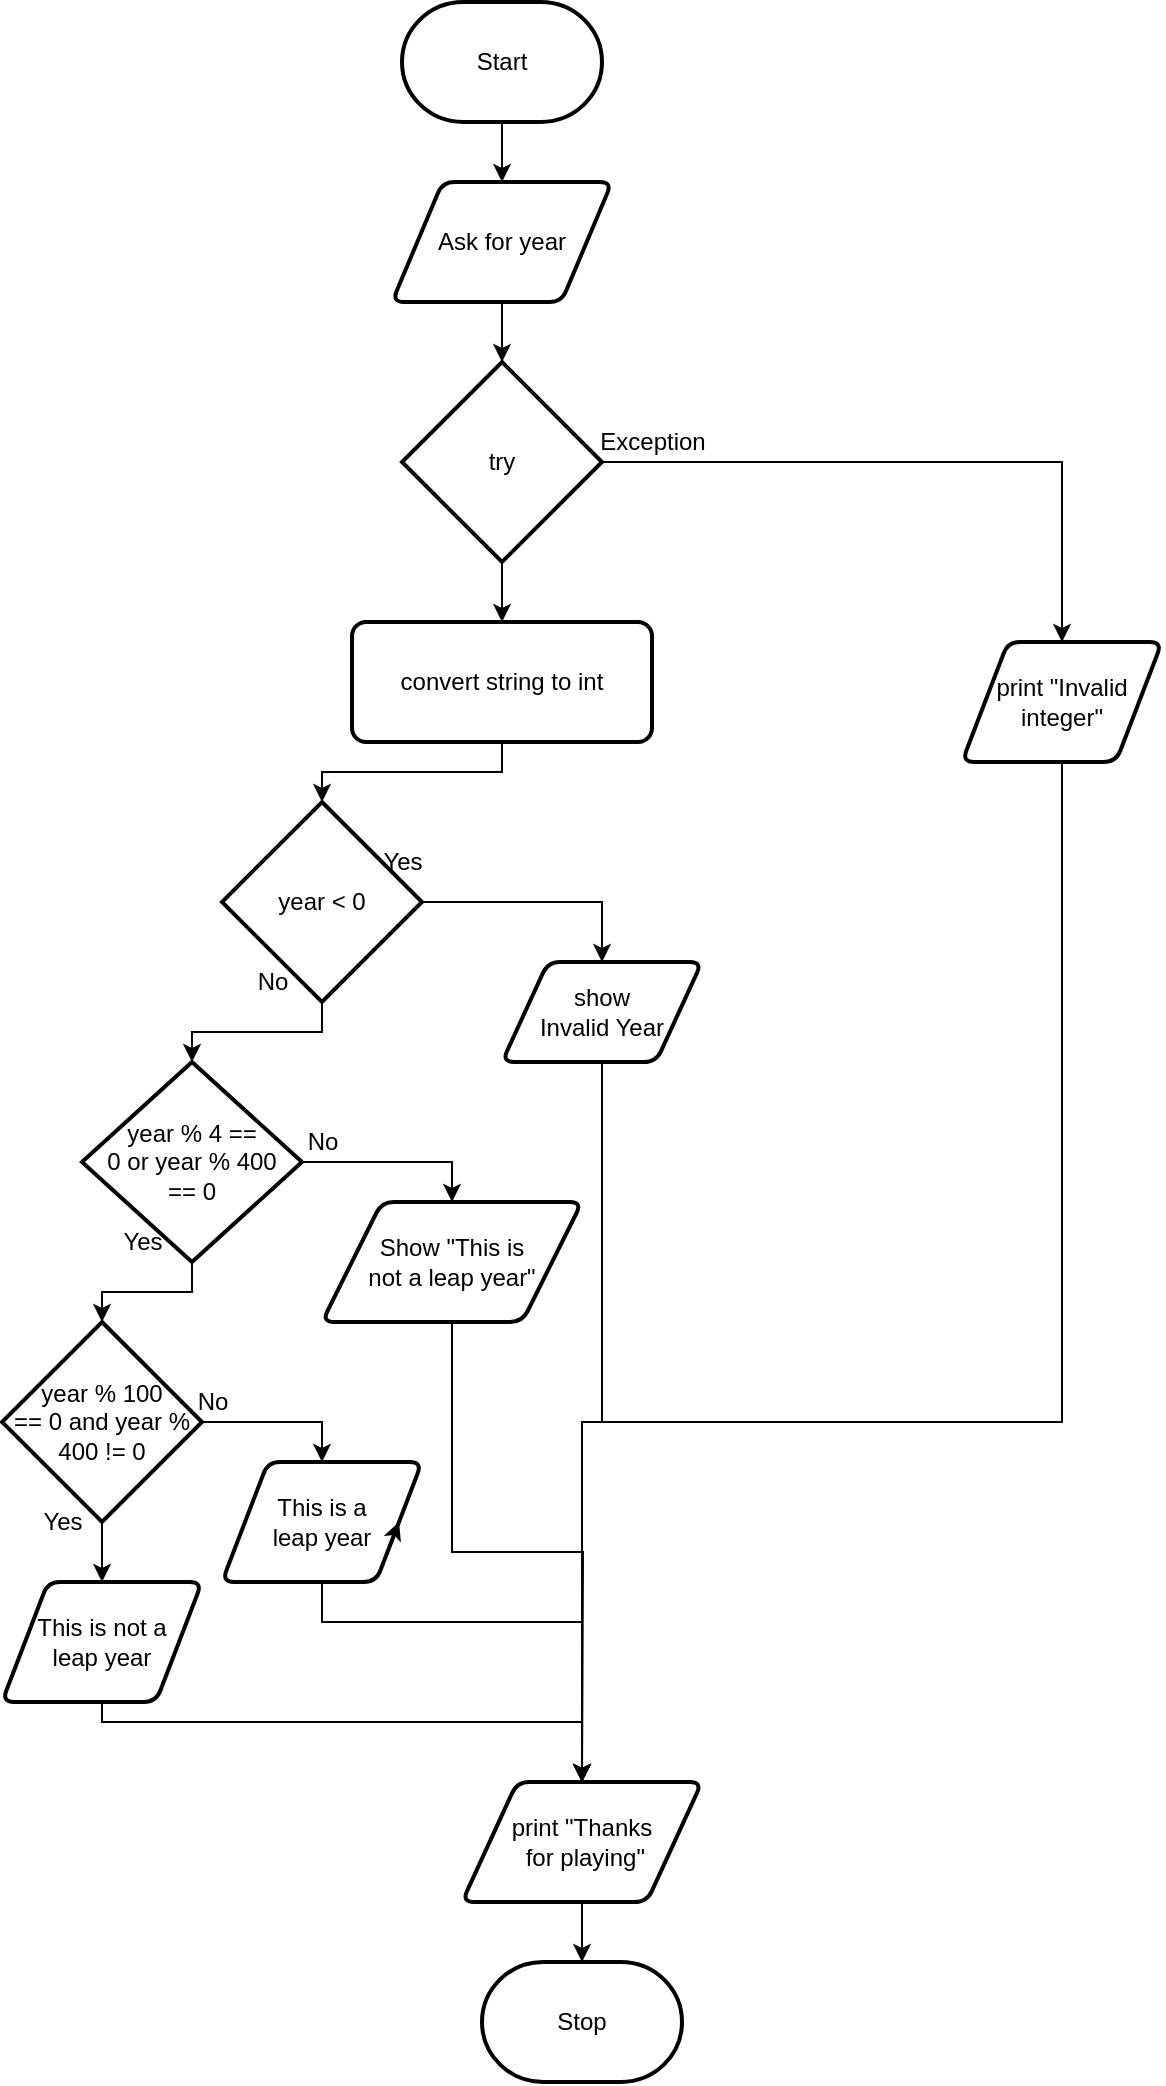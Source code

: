 <mxfile>
    <diagram id="lU_gt-9MP0S-Z-pDJT5g" name="Page-1">
        <mxGraphModel dx="755" dy="294" grid="1" gridSize="10" guides="1" tooltips="1" connect="1" arrows="1" fold="1" page="1" pageScale="1" pageWidth="850" pageHeight="1100" math="0" shadow="0">
            <root>
                <mxCell id="0"/>
                <mxCell id="1" parent="0"/>
                <mxCell id="81" style="edgeStyle=none;html=1;entryX=0.5;entryY=0;entryDx=0;entryDy=0;" parent="1" source="82" target="85" edge="1">
                    <mxGeometry relative="1" as="geometry"/>
                </mxCell>
                <mxCell id="82" value="Start" style="strokeWidth=2;html=1;shape=mxgraph.flowchart.terminator;whiteSpace=wrap;" parent="1" vertex="1">
                    <mxGeometry x="370" y="50" width="100" height="60" as="geometry"/>
                </mxCell>
                <mxCell id="83" value="Stop" style="strokeWidth=2;html=1;shape=mxgraph.flowchart.terminator;whiteSpace=wrap;" parent="1" vertex="1">
                    <mxGeometry x="410" y="1030" width="100" height="60" as="geometry"/>
                </mxCell>
                <mxCell id="96" style="edgeStyle=none;html=1;entryX=0.5;entryY=0;entryDx=0;entryDy=0;entryPerimeter=0;" parent="1" source="85" target="95" edge="1">
                    <mxGeometry relative="1" as="geometry"/>
                </mxCell>
                <mxCell id="85" value="Ask for year" style="shape=parallelogram;html=1;strokeWidth=2;perimeter=parallelogramPerimeter;whiteSpace=wrap;rounded=1;arcSize=12;size=0.23;" parent="1" vertex="1">
                    <mxGeometry x="365" y="140" width="110" height="60" as="geometry"/>
                </mxCell>
                <mxCell id="98" style="edgeStyle=none;html=1;entryX=0.5;entryY=0;entryDx=0;entryDy=0;" parent="1" source="95" target="97" edge="1">
                    <mxGeometry relative="1" as="geometry"/>
                </mxCell>
                <mxCell id="99" style="edgeStyle=none;html=1;rounded=0;entryX=0.5;entryY=0;entryDx=0;entryDy=0;" parent="1" source="95" target="101" edge="1">
                    <mxGeometry relative="1" as="geometry">
                        <mxPoint x="700" y="340" as="targetPoint"/>
                        <Array as="points">
                            <mxPoint x="700" y="280"/>
                        </Array>
                    </mxGeometry>
                </mxCell>
                <mxCell id="95" value="try" style="strokeWidth=2;html=1;shape=mxgraph.flowchart.decision;whiteSpace=wrap;" parent="1" vertex="1">
                    <mxGeometry x="370" y="230" width="100" height="100" as="geometry"/>
                </mxCell>
                <mxCell id="105" style="edgeStyle=orthogonalEdgeStyle;rounded=0;html=1;entryX=0.5;entryY=0;entryDx=0;entryDy=0;entryPerimeter=0;" parent="1" source="97" target="121" edge="1">
                    <mxGeometry relative="1" as="geometry">
                        <mxPoint x="350" y="475" as="targetPoint"/>
                    </mxGeometry>
                </mxCell>
                <mxCell id="97" value="convert string to int" style="rounded=1;whiteSpace=wrap;html=1;absoluteArcSize=1;arcSize=14;strokeWidth=2;" parent="1" vertex="1">
                    <mxGeometry x="345" y="360" width="150" height="60" as="geometry"/>
                </mxCell>
                <mxCell id="100" value="Exception" style="text;html=1;align=center;verticalAlign=middle;resizable=0;points=[];autosize=1;strokeColor=none;fillColor=none;" parent="1" vertex="1">
                    <mxGeometry x="460" y="260" width="70" height="20" as="geometry"/>
                </mxCell>
                <mxCell id="112" style="edgeStyle=orthogonalEdgeStyle;html=1;rounded=0;strokeColor=none;" parent="1" source="101" target="83" edge="1">
                    <mxGeometry relative="1" as="geometry">
                        <mxPoint x="550" y="740" as="targetPoint"/>
                        <Array as="points">
                            <mxPoint x="600" y="700"/>
                            <mxPoint x="270" y="700"/>
                        </Array>
                    </mxGeometry>
                </mxCell>
                <mxCell id="157" style="edgeStyle=orthogonalEdgeStyle;rounded=0;html=1;entryX=0.5;entryY=0;entryDx=0;entryDy=0;" edge="1" parent="1" source="101" target="109">
                    <mxGeometry relative="1" as="geometry">
                        <Array as="points">
                            <mxPoint x="700" y="760"/>
                            <mxPoint x="460" y="760"/>
                        </Array>
                    </mxGeometry>
                </mxCell>
                <mxCell id="101" value="print &quot;Invalid integer&quot;" style="shape=parallelogram;html=1;strokeWidth=2;perimeter=parallelogramPerimeter;whiteSpace=wrap;rounded=1;arcSize=12;size=0.23;" parent="1" vertex="1">
                    <mxGeometry x="650" y="370" width="100" height="60" as="geometry"/>
                </mxCell>
                <mxCell id="111" style="edgeStyle=orthogonalEdgeStyle;rounded=0;html=1;" parent="1" source="109" target="83" edge="1">
                    <mxGeometry relative="1" as="geometry"/>
                </mxCell>
                <mxCell id="109" value="print &quot;Thanks&lt;br&gt;&amp;nbsp;for playing&quot;" style="shape=parallelogram;html=1;strokeWidth=2;perimeter=parallelogramPerimeter;whiteSpace=wrap;rounded=1;arcSize=12;size=0.23;" parent="1" vertex="1">
                    <mxGeometry x="400" y="940" width="120" height="60" as="geometry"/>
                </mxCell>
                <mxCell id="128" style="edgeStyle=orthogonalEdgeStyle;html=1;entryX=0.5;entryY=0;entryDx=0;entryDy=0;entryPerimeter=0;rounded=0;" edge="1" parent="1" source="121" target="122">
                    <mxGeometry relative="1" as="geometry"/>
                </mxCell>
                <mxCell id="140" style="edgeStyle=orthogonalEdgeStyle;rounded=0;html=1;" edge="1" parent="1" source="121" target="141">
                    <mxGeometry relative="1" as="geometry">
                        <mxPoint x="540" y="590" as="targetPoint"/>
                        <Array as="points">
                            <mxPoint x="470" y="500"/>
                        </Array>
                    </mxGeometry>
                </mxCell>
                <mxCell id="121" value="year &amp;lt; 0" style="strokeWidth=2;html=1;shape=mxgraph.flowchart.decision;whiteSpace=wrap;" vertex="1" parent="1">
                    <mxGeometry x="280" y="450" width="100" height="100" as="geometry"/>
                </mxCell>
                <mxCell id="129" style="edgeStyle=orthogonalEdgeStyle;rounded=0;html=1;entryX=0.5;entryY=0;entryDx=0;entryDy=0;" edge="1" parent="1" source="122" target="142">
                    <mxGeometry relative="1" as="geometry">
                        <mxPoint x="430" y="630" as="targetPoint"/>
                    </mxGeometry>
                </mxCell>
                <mxCell id="130" style="edgeStyle=orthogonalEdgeStyle;rounded=0;html=1;entryX=0.5;entryY=0;entryDx=0;entryDy=0;entryPerimeter=0;" edge="1" parent="1" source="122" target="123">
                    <mxGeometry relative="1" as="geometry">
                        <mxPoint x="220" y="730" as="targetPoint"/>
                    </mxGeometry>
                </mxCell>
                <mxCell id="122" value="year % 4 == &lt;br&gt;0 or year % 400 &lt;br&gt;== 0" style="strokeWidth=2;html=1;shape=mxgraph.flowchart.decision;whiteSpace=wrap;" vertex="1" parent="1">
                    <mxGeometry x="210" y="580" width="110" height="100" as="geometry"/>
                </mxCell>
                <mxCell id="135" style="edgeStyle=orthogonalEdgeStyle;rounded=0;html=1;entryX=0.5;entryY=0;entryDx=0;entryDy=0;" edge="1" parent="1" source="123" target="144">
                    <mxGeometry relative="1" as="geometry">
                        <mxPoint x="220" y="870" as="targetPoint"/>
                    </mxGeometry>
                </mxCell>
                <mxCell id="136" style="edgeStyle=orthogonalEdgeStyle;rounded=0;html=1;entryX=0.5;entryY=0;entryDx=0;entryDy=0;" edge="1" parent="1" source="123" target="143">
                    <mxGeometry relative="1" as="geometry">
                        <mxPoint x="380" y="870" as="targetPoint"/>
                    </mxGeometry>
                </mxCell>
                <mxCell id="123" value="year % 100&lt;br&gt;== 0 and year % 400 != 0" style="strokeWidth=2;html=1;shape=mxgraph.flowchart.decision;whiteSpace=wrap;" vertex="1" parent="1">
                    <mxGeometry x="170" y="710" width="100" height="100" as="geometry"/>
                </mxCell>
                <mxCell id="126" value="Yes" style="text;html=1;align=center;verticalAlign=middle;resizable=0;points=[];autosize=1;strokeColor=none;fillColor=none;" vertex="1" parent="1">
                    <mxGeometry x="350" y="470" width="40" height="20" as="geometry"/>
                </mxCell>
                <mxCell id="127" value="No" style="text;html=1;align=center;verticalAlign=middle;resizable=0;points=[];autosize=1;strokeColor=none;fillColor=none;" vertex="1" parent="1">
                    <mxGeometry x="290" y="530" width="30" height="20" as="geometry"/>
                </mxCell>
                <mxCell id="131" value="No" style="text;html=1;align=center;verticalAlign=middle;resizable=0;points=[];autosize=1;strokeColor=none;fillColor=none;" vertex="1" parent="1">
                    <mxGeometry x="315" y="610" width="30" height="20" as="geometry"/>
                </mxCell>
                <mxCell id="132" value="Yes" style="text;html=1;align=center;verticalAlign=middle;resizable=0;points=[];autosize=1;strokeColor=none;fillColor=none;" vertex="1" parent="1">
                    <mxGeometry x="220" y="660" width="40" height="20" as="geometry"/>
                </mxCell>
                <mxCell id="137" value="Yes" style="text;html=1;align=center;verticalAlign=middle;resizable=0;points=[];autosize=1;strokeColor=none;fillColor=none;" vertex="1" parent="1">
                    <mxGeometry x="180" y="800" width="40" height="20" as="geometry"/>
                </mxCell>
                <mxCell id="138" value="No" style="text;html=1;align=center;verticalAlign=middle;resizable=0;points=[];autosize=1;strokeColor=none;fillColor=none;" vertex="1" parent="1">
                    <mxGeometry x="260" y="740" width="30" height="20" as="geometry"/>
                </mxCell>
                <mxCell id="156" style="edgeStyle=orthogonalEdgeStyle;rounded=0;html=1;entryX=0.5;entryY=0;entryDx=0;entryDy=0;" edge="1" parent="1" source="141" target="109">
                    <mxGeometry relative="1" as="geometry"/>
                </mxCell>
                <mxCell id="141" value="show&lt;br&gt;Invalid Year" style="shape=parallelogram;html=1;strokeWidth=2;perimeter=parallelogramPerimeter;whiteSpace=wrap;rounded=1;arcSize=12;size=0.23;" vertex="1" parent="1">
                    <mxGeometry x="420" y="530" width="100" height="50" as="geometry"/>
                </mxCell>
                <mxCell id="155" style="edgeStyle=orthogonalEdgeStyle;rounded=0;html=1;" edge="1" parent="1" source="142">
                    <mxGeometry relative="1" as="geometry">
                        <mxPoint x="460" y="940" as="targetPoint"/>
                    </mxGeometry>
                </mxCell>
                <mxCell id="142" value="Show &quot;This is &lt;br&gt;not a leap year&quot;" style="shape=parallelogram;html=1;strokeWidth=2;perimeter=parallelogramPerimeter;whiteSpace=wrap;rounded=1;arcSize=12;size=0.23;" vertex="1" parent="1">
                    <mxGeometry x="330" y="650" width="130" height="60" as="geometry"/>
                </mxCell>
                <mxCell id="154" style="edgeStyle=orthogonalEdgeStyle;rounded=0;html=1;entryX=0.5;entryY=0;entryDx=0;entryDy=0;" edge="1" parent="1" source="143" target="109">
                    <mxGeometry relative="1" as="geometry">
                        <Array as="points">
                            <mxPoint x="330" y="860"/>
                            <mxPoint x="460" y="860"/>
                        </Array>
                    </mxGeometry>
                </mxCell>
                <mxCell id="143" value="This is a &lt;br&gt;leap year" style="shape=parallelogram;html=1;strokeWidth=2;perimeter=parallelogramPerimeter;whiteSpace=wrap;rounded=1;arcSize=12;size=0.23;" vertex="1" parent="1">
                    <mxGeometry x="280" y="780" width="100" height="60" as="geometry"/>
                </mxCell>
                <mxCell id="153" style="edgeStyle=orthogonalEdgeStyle;rounded=0;html=1;entryX=0.5;entryY=0;entryDx=0;entryDy=0;" edge="1" parent="1" source="144" target="109">
                    <mxGeometry relative="1" as="geometry">
                        <Array as="points">
                            <mxPoint x="220" y="910"/>
                            <mxPoint x="460" y="910"/>
                        </Array>
                    </mxGeometry>
                </mxCell>
                <mxCell id="144" value="This is not a &lt;br&gt;leap year" style="shape=parallelogram;html=1;strokeWidth=2;perimeter=parallelogramPerimeter;whiteSpace=wrap;rounded=1;arcSize=12;size=0.23;" vertex="1" parent="1">
                    <mxGeometry x="170" y="840" width="100" height="60" as="geometry"/>
                </mxCell>
                <mxCell id="146" style="edgeStyle=orthogonalEdgeStyle;rounded=0;html=1;exitX=1;exitY=0.75;exitDx=0;exitDy=0;entryX=1;entryY=0.5;entryDx=0;entryDy=0;" edge="1" parent="1" source="143" target="143">
                    <mxGeometry relative="1" as="geometry"/>
                </mxCell>
            </root>
        </mxGraphModel>
    </diagram>
</mxfile>